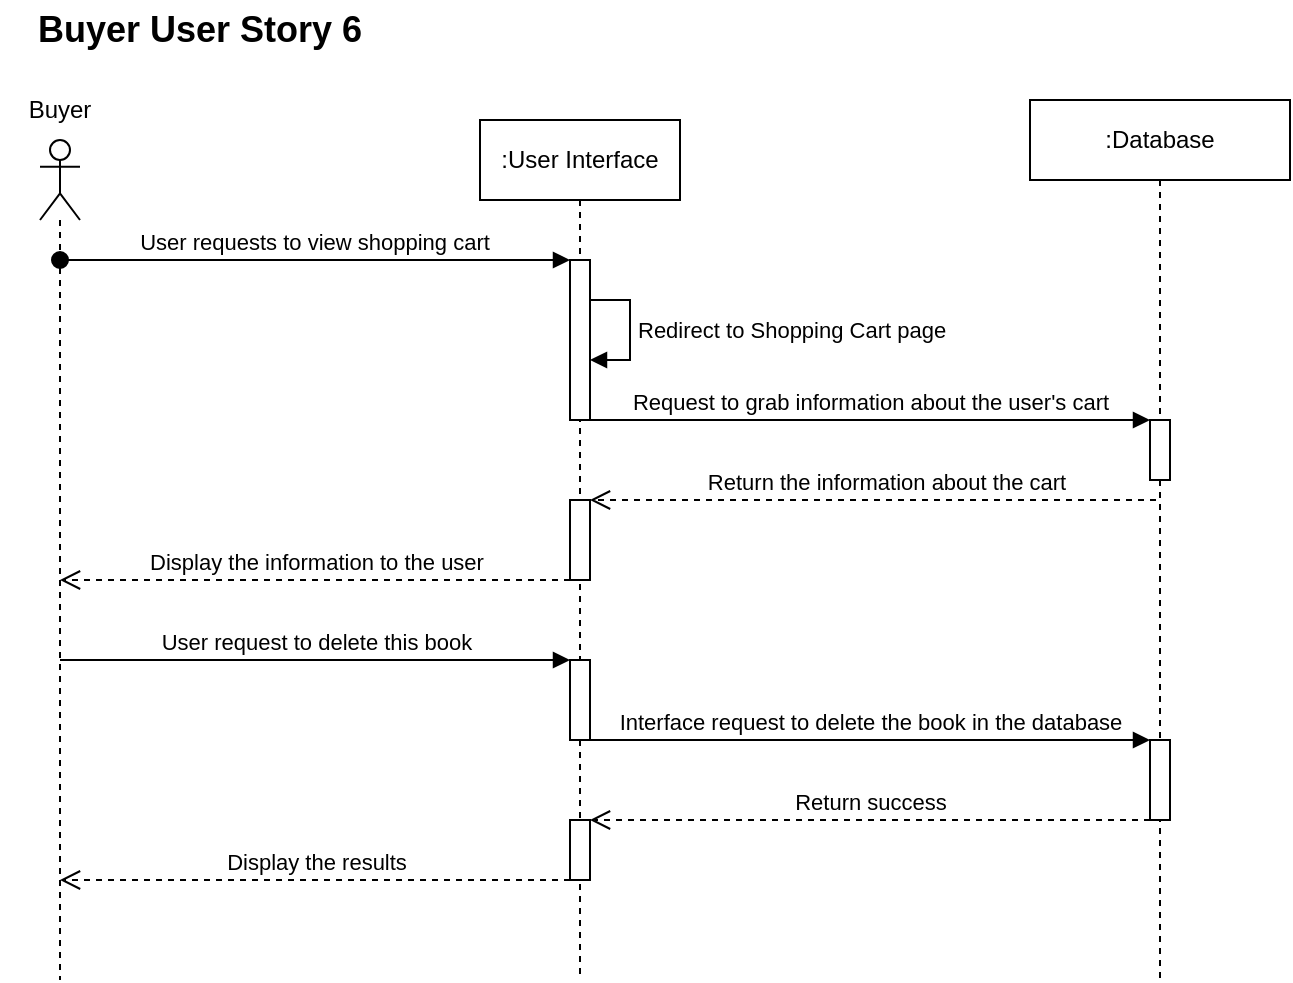 <mxfile version="21.0.2" type="github">
  <diagram name="Page-1" id="2YBvvXClWsGukQMizWep">
    <mxGraphModel dx="1647" dy="96" grid="1" gridSize="10" guides="1" tooltips="1" connect="1" arrows="1" fold="1" page="1" pageScale="1" pageWidth="1100" pageHeight="850" math="0" shadow="0">
      <root>
        <mxCell id="0" />
        <mxCell id="1" parent="0" />
        <mxCell id="baRGr8AuVAOqppq-ZmzJ-1" value="&lt;span style=&quot;font-size: 18px;&quot;&gt;&lt;b&gt;Buyer User Story 6&lt;/b&gt;&lt;/span&gt;" style="text;strokeColor=none;align=center;fillColor=none;html=1;verticalAlign=middle;whiteSpace=wrap;rounded=0;" parent="1" vertex="1">
          <mxGeometry x="100" y="870" width="190" height="30" as="geometry" />
        </mxCell>
        <mxCell id="pxK90KLyfKn7wupHSkQp-1" value="" style="shape=umlLifeline;perimeter=lifelinePerimeter;whiteSpace=wrap;html=1;container=1;dropTarget=0;collapsible=0;recursiveResize=0;outlineConnect=0;portConstraint=eastwest;newEdgeStyle={&quot;edgeStyle&quot;:&quot;elbowEdgeStyle&quot;,&quot;elbow&quot;:&quot;vertical&quot;,&quot;curved&quot;:0,&quot;rounded&quot;:0};participant=umlActor;" parent="1" vertex="1">
          <mxGeometry x="115" y="940" width="20" height="420" as="geometry" />
        </mxCell>
        <mxCell id="pxK90KLyfKn7wupHSkQp-2" value="Buyer" style="text;strokeColor=none;align=center;fillColor=none;html=1;verticalAlign=middle;whiteSpace=wrap;rounded=0;" parent="1" vertex="1">
          <mxGeometry x="95" y="910" width="60" height="30" as="geometry" />
        </mxCell>
        <mxCell id="pxK90KLyfKn7wupHSkQp-3" value=":User Interface" style="shape=umlLifeline;perimeter=lifelinePerimeter;whiteSpace=wrap;html=1;container=0;dropTarget=0;collapsible=0;recursiveResize=0;outlineConnect=0;portConstraint=eastwest;newEdgeStyle={&quot;edgeStyle&quot;:&quot;elbowEdgeStyle&quot;,&quot;elbow&quot;:&quot;vertical&quot;,&quot;curved&quot;:0,&quot;rounded&quot;:0};" parent="1" vertex="1">
          <mxGeometry x="335" y="930" width="100" height="430" as="geometry" />
        </mxCell>
        <mxCell id="pxK90KLyfKn7wupHSkQp-4" value="" style="html=1;points=[];perimeter=orthogonalPerimeter;outlineConnect=0;targetShapes=umlLifeline;portConstraint=eastwest;newEdgeStyle={&quot;edgeStyle&quot;:&quot;elbowEdgeStyle&quot;,&quot;elbow&quot;:&quot;vertical&quot;,&quot;curved&quot;:0,&quot;rounded&quot;:0};" parent="pxK90KLyfKn7wupHSkQp-3" vertex="1">
          <mxGeometry x="45" y="70" width="10" height="80" as="geometry" />
        </mxCell>
        <mxCell id="pxK90KLyfKn7wupHSkQp-5" value="" style="html=1;points=[];perimeter=orthogonalPerimeter;outlineConnect=0;targetShapes=umlLifeline;portConstraint=eastwest;newEdgeStyle={&quot;edgeStyle&quot;:&quot;elbowEdgeStyle&quot;,&quot;elbow&quot;:&quot;vertical&quot;,&quot;curved&quot;:0,&quot;rounded&quot;:0};" parent="pxK90KLyfKn7wupHSkQp-3" vertex="1">
          <mxGeometry x="45" y="190" width="10" height="40" as="geometry" />
        </mxCell>
        <mxCell id="pxK90KLyfKn7wupHSkQp-11" value="Redirect to Shopping Cart page" style="html=1;align=left;spacingLeft=2;endArrow=block;rounded=0;edgeStyle=orthogonalEdgeStyle;curved=0;rounded=0;" parent="pxK90KLyfKn7wupHSkQp-3" source="pxK90KLyfKn7wupHSkQp-4" target="pxK90KLyfKn7wupHSkQp-4" edge="1">
          <mxGeometry relative="1" as="geometry">
            <mxPoint x="55" y="90" as="sourcePoint" />
            <Array as="points">
              <mxPoint x="75" y="90" />
              <mxPoint x="75" y="120" />
            </Array>
            <mxPoint x="55" y="120" as="targetPoint" />
          </mxGeometry>
        </mxCell>
        <mxCell id="pxK90KLyfKn7wupHSkQp-20" value="" style="html=1;points=[];perimeter=orthogonalPerimeter;outlineConnect=0;targetShapes=umlLifeline;portConstraint=eastwest;newEdgeStyle={&quot;edgeStyle&quot;:&quot;elbowEdgeStyle&quot;,&quot;elbow&quot;:&quot;vertical&quot;,&quot;curved&quot;:0,&quot;rounded&quot;:0};" parent="pxK90KLyfKn7wupHSkQp-3" vertex="1">
          <mxGeometry x="45" y="270" width="10" height="40" as="geometry" />
        </mxCell>
        <mxCell id="pxK90KLyfKn7wupHSkQp-13" value="" style="html=1;points=[];perimeter=orthogonalPerimeter;outlineConnect=0;targetShapes=umlLifeline;portConstraint=eastwest;newEdgeStyle={&quot;edgeStyle&quot;:&quot;elbowEdgeStyle&quot;,&quot;elbow&quot;:&quot;vertical&quot;,&quot;curved&quot;:0,&quot;rounded&quot;:0};" parent="pxK90KLyfKn7wupHSkQp-3" vertex="1">
          <mxGeometry x="45" y="350" width="10" height="30" as="geometry" />
        </mxCell>
        <mxCell id="pxK90KLyfKn7wupHSkQp-9" value="User requests to view shopping cart" style="html=1;verticalAlign=bottom;startArrow=oval;endArrow=block;startSize=8;edgeStyle=elbowEdgeStyle;elbow=vertical;curved=0;rounded=0;" parent="1" source="pxK90KLyfKn7wupHSkQp-1" target="pxK90KLyfKn7wupHSkQp-4" edge="1">
          <mxGeometry x="-0.002" relative="1" as="geometry">
            <mxPoint x="170" y="1000" as="sourcePoint" />
            <mxPoint x="425" y="1000" as="targetPoint" />
            <Array as="points">
              <mxPoint x="270" y="1000" />
            </Array>
            <mxPoint as="offset" />
          </mxGeometry>
        </mxCell>
        <mxCell id="pxK90KLyfKn7wupHSkQp-12" value=":Database" style="shape=umlLifeline;perimeter=lifelinePerimeter;whiteSpace=wrap;html=1;container=0;dropTarget=0;collapsible=0;recursiveResize=0;outlineConnect=0;portConstraint=eastwest;newEdgeStyle={&quot;edgeStyle&quot;:&quot;elbowEdgeStyle&quot;,&quot;elbow&quot;:&quot;vertical&quot;,&quot;curved&quot;:0,&quot;rounded&quot;:0};" parent="1" vertex="1">
          <mxGeometry x="610" y="920" width="130" height="440" as="geometry" />
        </mxCell>
        <mxCell id="pxK90KLyfKn7wupHSkQp-14" value="" style="html=1;points=[];perimeter=orthogonalPerimeter;outlineConnect=0;targetShapes=umlLifeline;portConstraint=eastwest;newEdgeStyle={&quot;edgeStyle&quot;:&quot;elbowEdgeStyle&quot;,&quot;elbow&quot;:&quot;vertical&quot;,&quot;curved&quot;:0,&quot;rounded&quot;:0};" parent="pxK90KLyfKn7wupHSkQp-12" vertex="1">
          <mxGeometry x="60" y="160" width="10" height="30" as="geometry" />
        </mxCell>
        <mxCell id="pxK90KLyfKn7wupHSkQp-22" value="" style="html=1;points=[];perimeter=orthogonalPerimeter;outlineConnect=0;targetShapes=umlLifeline;portConstraint=eastwest;newEdgeStyle={&quot;edgeStyle&quot;:&quot;elbowEdgeStyle&quot;,&quot;elbow&quot;:&quot;vertical&quot;,&quot;curved&quot;:0,&quot;rounded&quot;:0};" parent="pxK90KLyfKn7wupHSkQp-12" vertex="1">
          <mxGeometry x="60" y="320" width="10" height="40" as="geometry" />
        </mxCell>
        <mxCell id="pxK90KLyfKn7wupHSkQp-16" value="Request to grab information about the user&#39;s cart" style="html=1;verticalAlign=bottom;endArrow=block;edgeStyle=elbowEdgeStyle;elbow=vertical;curved=0;rounded=0;" parent="1" source="pxK90KLyfKn7wupHSkQp-4" target="pxK90KLyfKn7wupHSkQp-14" edge="1">
          <mxGeometry width="80" relative="1" as="geometry">
            <mxPoint x="490" y="1080.29" as="sourcePoint" />
            <mxPoint x="570" y="1080.29" as="targetPoint" />
            <Array as="points">
              <mxPoint x="640" y="1080" />
            </Array>
          </mxGeometry>
        </mxCell>
        <mxCell id="pxK90KLyfKn7wupHSkQp-17" value="Return the information about the cart" style="html=1;verticalAlign=bottom;endArrow=open;dashed=1;endSize=8;edgeStyle=elbowEdgeStyle;elbow=vertical;curved=0;rounded=0;" parent="1" source="pxK90KLyfKn7wupHSkQp-14" target="pxK90KLyfKn7wupHSkQp-5" edge="1">
          <mxGeometry relative="1" as="geometry">
            <mxPoint x="560" y="1120.29" as="sourcePoint" />
            <mxPoint x="480" y="1120.29" as="targetPoint" />
            <Array as="points">
              <mxPoint x="450" y="1120" />
            </Array>
          </mxGeometry>
        </mxCell>
        <mxCell id="pxK90KLyfKn7wupHSkQp-18" value="Display the information to the user" style="html=1;verticalAlign=bottom;endArrow=open;dashed=1;endSize=8;edgeStyle=elbowEdgeStyle;elbow=vertical;curved=0;rounded=0;" parent="1" source="pxK90KLyfKn7wupHSkQp-5" target="pxK90KLyfKn7wupHSkQp-1" edge="1">
          <mxGeometry relative="1" as="geometry">
            <mxPoint x="290" y="1160.29" as="sourcePoint" />
            <mxPoint x="210" y="1160.29" as="targetPoint" />
            <Array as="points">
              <mxPoint x="160" y="1160" />
            </Array>
          </mxGeometry>
        </mxCell>
        <mxCell id="pxK90KLyfKn7wupHSkQp-19" value="User request to delete this book" style="html=1;verticalAlign=bottom;endArrow=block;edgeStyle=elbowEdgeStyle;elbow=vertical;curved=0;rounded=0;" parent="1" source="pxK90KLyfKn7wupHSkQp-1" target="pxK90KLyfKn7wupHSkQp-20" edge="1">
          <mxGeometry width="80" relative="1" as="geometry">
            <mxPoint x="200" y="1200" as="sourcePoint" />
            <mxPoint x="280" y="1200" as="targetPoint" />
            <Array as="points">
              <mxPoint x="160" y="1200" />
            </Array>
          </mxGeometry>
        </mxCell>
        <mxCell id="pxK90KLyfKn7wupHSkQp-21" value="Interface request to delete the book in the database" style="html=1;verticalAlign=bottom;endArrow=block;edgeStyle=elbowEdgeStyle;elbow=vertical;curved=0;rounded=0;" parent="1" source="pxK90KLyfKn7wupHSkQp-20" target="pxK90KLyfKn7wupHSkQp-22" edge="1">
          <mxGeometry width="80" relative="1" as="geometry">
            <mxPoint x="500" y="1240.29" as="sourcePoint" />
            <mxPoint x="580" y="1240.29" as="targetPoint" />
            <Array as="points">
              <mxPoint x="620" y="1240" />
            </Array>
          </mxGeometry>
        </mxCell>
        <mxCell id="pxK90KLyfKn7wupHSkQp-23" value="Return success" style="html=1;verticalAlign=bottom;endArrow=open;dashed=1;endSize=8;edgeStyle=elbowEdgeStyle;elbow=vertical;curved=0;rounded=0;" parent="1" source="pxK90KLyfKn7wupHSkQp-22" target="pxK90KLyfKn7wupHSkQp-13" edge="1">
          <mxGeometry relative="1" as="geometry">
            <mxPoint x="530" y="1280.29" as="sourcePoint" />
            <mxPoint x="450" y="1280.29" as="targetPoint" />
            <Array as="points">
              <mxPoint x="510" y="1280" />
              <mxPoint x="600" y="1310" />
            </Array>
          </mxGeometry>
        </mxCell>
        <mxCell id="pxK90KLyfKn7wupHSkQp-24" value="Display the results" style="html=1;verticalAlign=bottom;endArrow=open;dashed=1;endSize=8;edgeStyle=elbowEdgeStyle;elbow=vertical;curved=0;rounded=0;" parent="1" source="pxK90KLyfKn7wupHSkQp-13" target="pxK90KLyfKn7wupHSkQp-1" edge="1">
          <mxGeometry relative="1" as="geometry">
            <mxPoint x="290" y="1310.29" as="sourcePoint" />
            <mxPoint x="210" y="1310.29" as="targetPoint" />
            <Array as="points">
              <mxPoint x="180" y="1310" />
            </Array>
          </mxGeometry>
        </mxCell>
      </root>
    </mxGraphModel>
  </diagram>
</mxfile>
